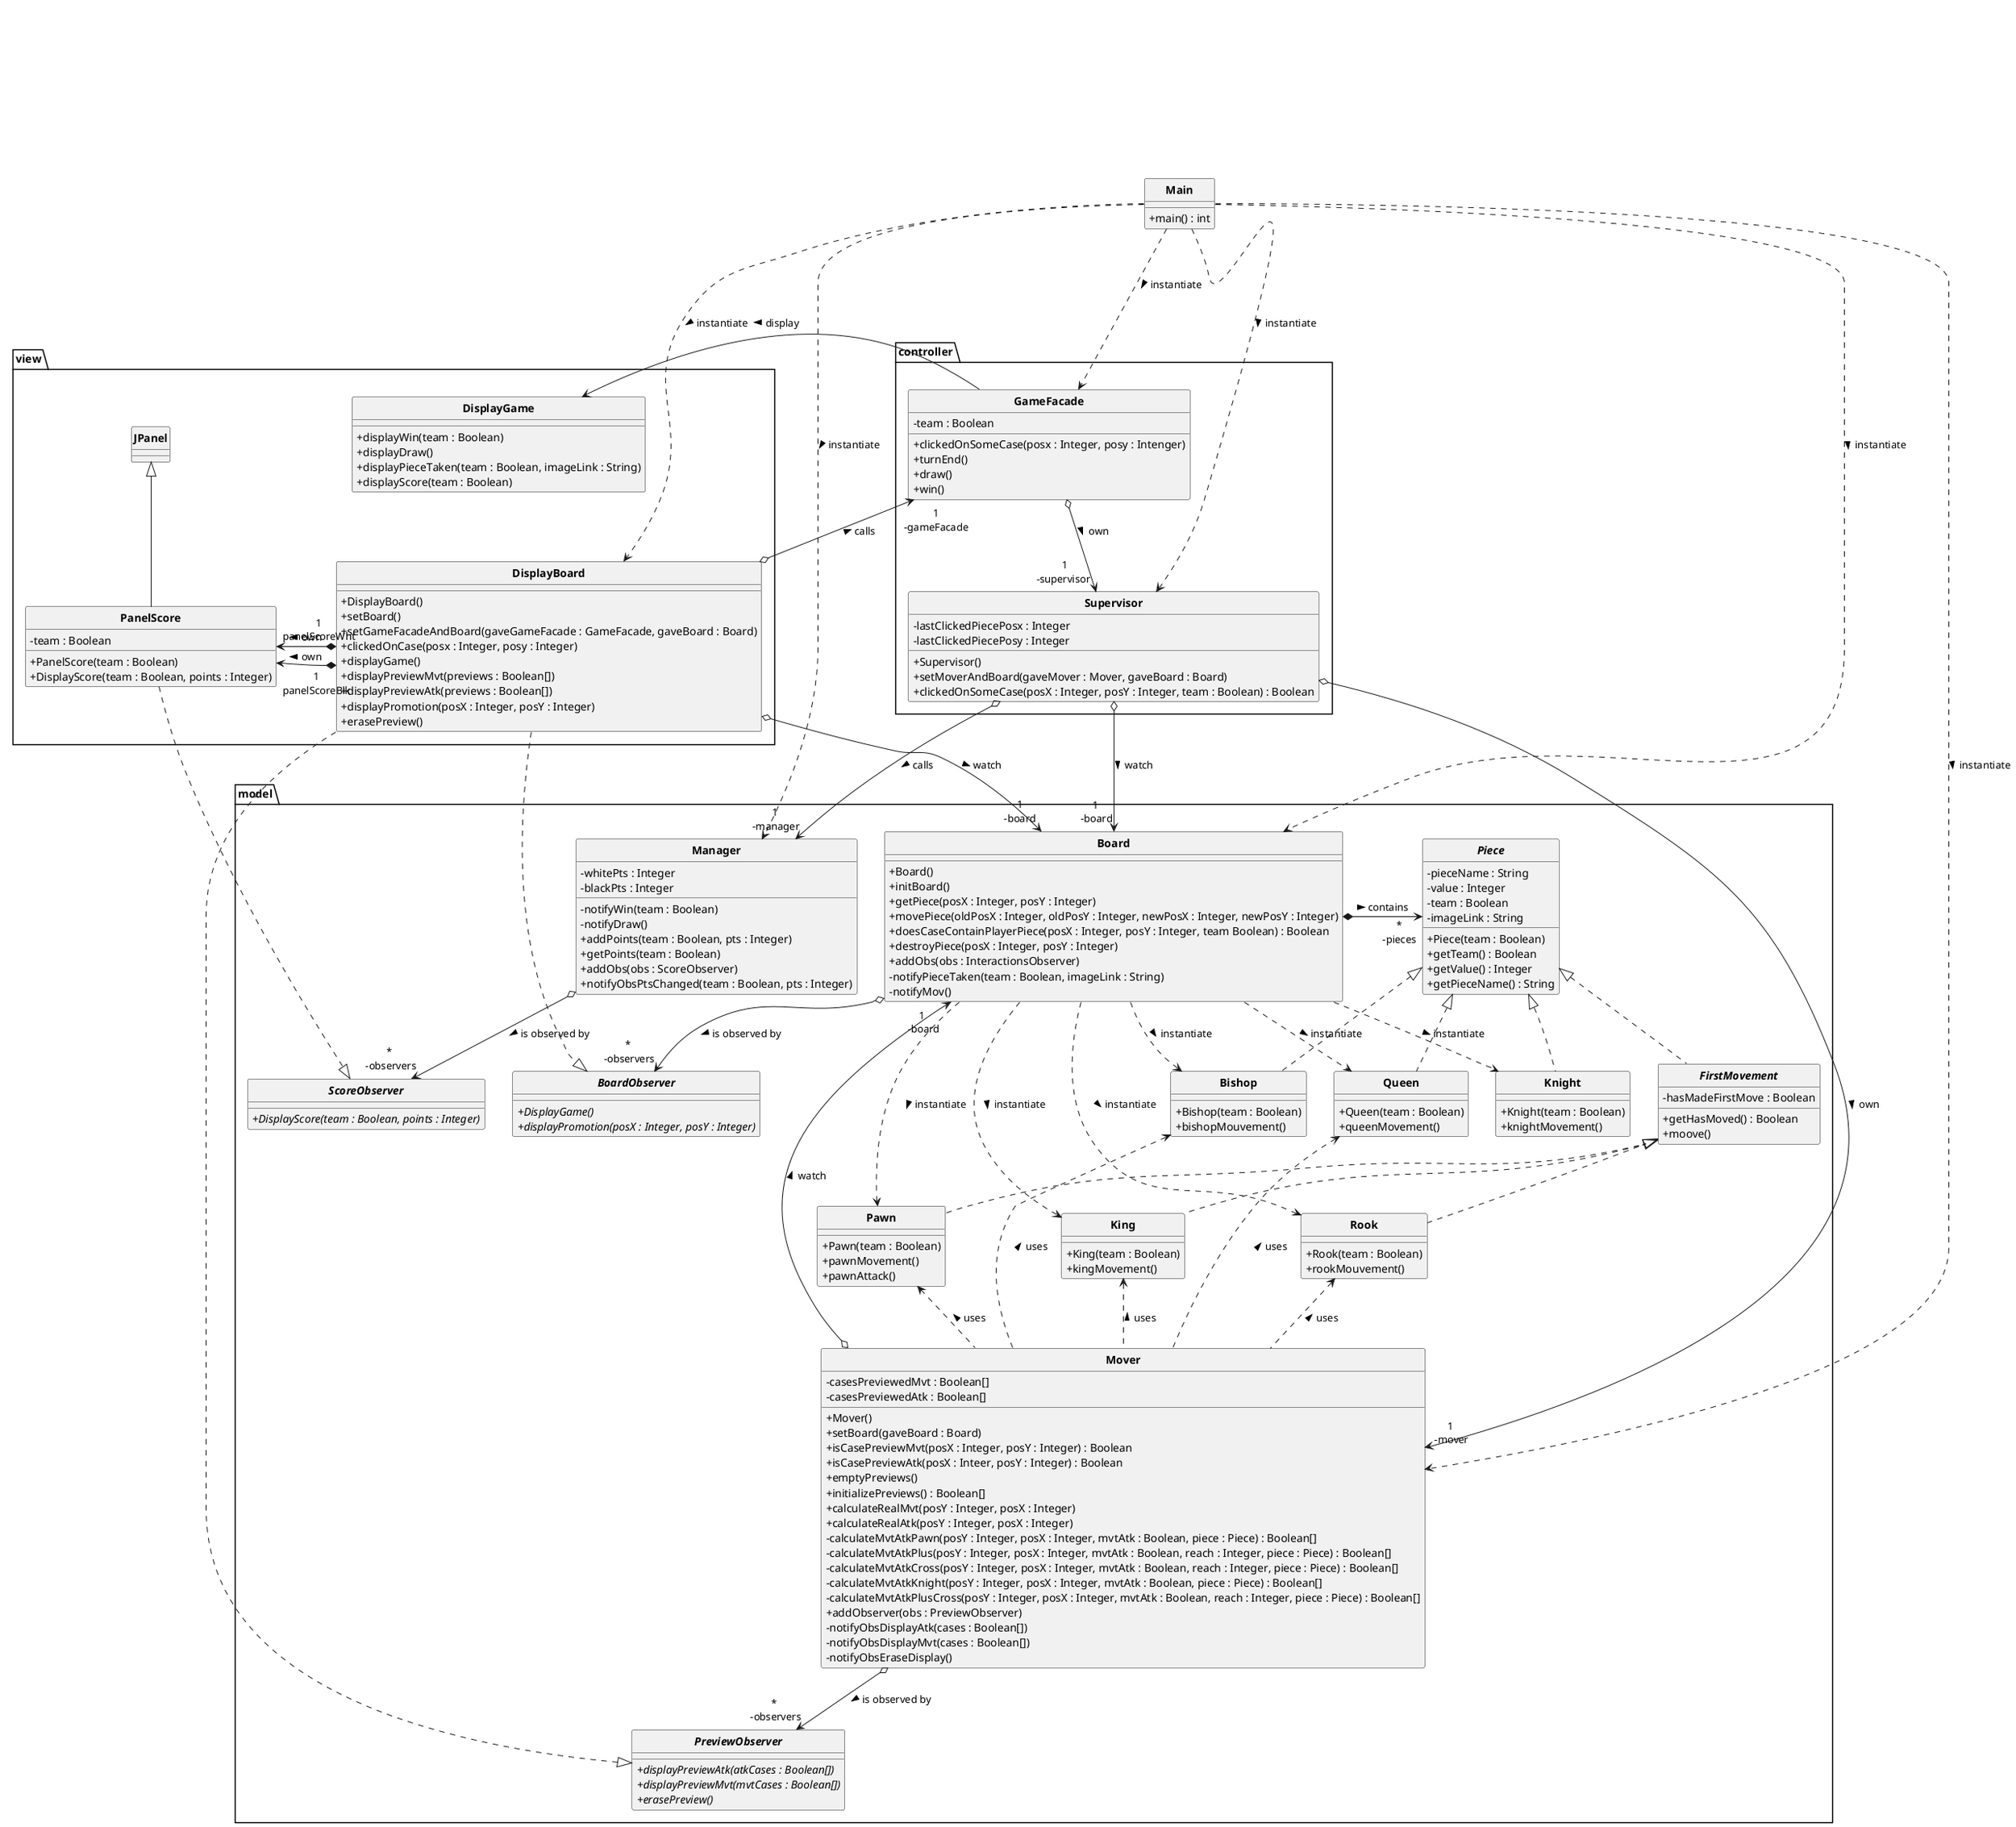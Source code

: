  @startuml


'a faire, trouver comment faire le "enroque"

    skinparam style strictuml
    skinparam classAttributeIconSize 0
    skinparam classFontStyle Bold
    hide enum methods

    class Main{
        + main() : int
    }


' allait dans board, changé
' + movePiece(oldPosX : Integer, oldPosY : Integer, newPosX : Integer, newPosY : Integer)


    package model{
        class Board{
            + Board()
            + initBoard()
            + getPiece(posX : Integer, posY : Integer)
            + movePiece(oldPosX : Integer, oldPosY : Integer, newPosX : Integer, newPosY : Integer)
            + doesCaseContainPlayerPiece(posX : Integer, posY : Integer, team Boolean) : Boolean
            + destroyPiece(posX : Integer, posY : Integer)
            + addObs(obs : InteractionsObserver)
            - notifyPieceTaken(team : Boolean, imageLink : String)
            - notifyMov()
        }

        class Mover{
            - casesPreviewedMvt : Boolean[]
            - casesPreviewedAtk : Boolean[]
            + Mover()
            + setBoard(gaveBoard : Board)
            + isCasePreviewMvt(posX : Integer, posY : Integer) : Boolean
            + isCasePreviewAtk(posX : Inteer, posY : Integer) : Boolean
            + emptyPreviews()
            + initializePreviews() : Boolean[]
            + calculateRealMvt(posY : Integer, posX : Integer)
            + calculateRealAtk(posY : Integer, posX : Integer)
            - calculateMvtAtkPawn(posY : Integer, posX : Integer, mvtAtk : Boolean, piece : Piece) : Boolean[]
            ' the Boolean mvts, when true calcul the mvt, when false calcul the atk
            - calculateMvtAtkPlus(posY : Integer, posX : Integer, mvtAtk : Boolean, reach : Integer, piece : Piece) : Boolean[]
            - calculateMvtAtkCross(posY : Integer, posX : Integer, mvtAtk : Boolean, reach : Integer, piece : Piece) : Boolean[]
            - calculateMvtAtkKnight(posY : Integer, posX : Integer, mvtAtk : Boolean, piece : Piece) : Boolean[]
            - calculateMvtAtkPlusCross(posY : Integer, posX : Integer, mvtAtk : Boolean, reach : Integer, piece : Piece) : Boolean[]
            + addObserver(obs : PreviewObserver)
            - notifyObsDisplayAtk(cases : Boolean[])
            - notifyObsDisplayMvt(cases : Boolean[])
            - notifyObsEraseDisplay()
        }

        interface PreviewObserver{
            + {abstract} displayPreviewAtk(atkCases : Boolean[])
            + {abstract} displayPreviewMvt(mvtCases : Boolean[])
            + {abstract} erasePreview()
        }

        abstract class Piece{
            - pieceName : String
            - value : Integer
            - team : Boolean
            - imageLink : String

            + Piece(team : Boolean) 
            + getTeam() : Boolean
            + getValue() : Integer
            + getPieceName() : String
        }

        class Pawn implements FirstMovement{
            + Pawn(team : Boolean)
            + pawnMovement()
            + pawnAttack()
        }

        abstract class FirstMovement implements Piece{
            - hasMadeFirstMove : Boolean
            + getHasMoved() : Boolean
            + moove()
        }

        class King implements FirstMovement{
            + King(team : Boolean)
            + kingMovement()
        }

        class Queen implements Piece{
            + Queen(team : Boolean)
            + queenMovement()
        }

        class Bishop implements Piece{
            + Bishop(team : Boolean) 
            + bishopMouvement()
        }

        class Rook implements FirstMovement{
            + Rook(team : Boolean)
            + rookMouvement()
        }

        class Knight implements Piece{
            + Knight(team : Boolean)
            + knightMovement()
        }

        interface BoardObserver{
            + {abstract} DisplayGame()
            + {abstract} displayPromotion(posX : Integer, posY : Integer)
        }

        class Manager{
            - whitePts : Integer
            - blackPts : Integer
            - notifyWin(team : Boolean)
            - notifyDraw()
            + addPoints(team : Boolean, pts : Integer)
            + getPoints(team : Boolean)
            + addObs(obs : ScoreObserver)
            + notifyObsPtsChanged(team : Boolean, pts : Integer)
        }

        interface ScoreObserver{
            + {abstract} DisplayScore(team : Boolean, points : Integer)
        }


    }
' + caseInfo(posx : Integer, posy : Integer)


' 
    package controller{

        class Supervisor{
            - lastClickedPiecePosx : Integer
            - lastClickedPiecePosy : Integer 
            ' on garde pas une piece en privé car on peut trouver la piece selon sa position
            + Supervisor()
            + setMoverAndBoard(gaveMover : Mover, gaveBoard : Board)
            + clickedOnSomeCase(posX : Integer, posY : Integer, team : Boolean) : Boolean
        }

        class GameFacade{
            - team : Boolean
            + clickedOnSomeCase(posx : Integer, posy : Intenger)
            + turnEnd()
            + draw()
            + win()
        }

    }

    package view{
        class DisplayBoard{
            + DisplayBoard()
            + setBoard()
            + setGameFacadeAndBoard(gaveGameFacade : GameFacade, gaveBoard : Board)
            + clickedOnCase(posx : Integer, posy : Integer)
            + displayGame()
            + displayPreviewMvt(previews : Boolean[])
            + displayPreviewAtk(previews : Boolean[])
            + displayPromotion(posX : Integer, posY : Integer)
            + erasePreview()
        }

        class DisplayGame{
            + displayWin(team : Boolean)
            + displayDraw()
            + displayPieceTaken(team : Boolean, imageLink : String)
            + displayScore(team : Boolean)
        }


        class PanelScore extends JPanel{
            - team : Boolean
            + PanelScore(team : Boolean)
            + DisplayScore(team : Boolean, points : Integer)
        }

        
    }

'class PanelBoard{}
'class PanelPlayer{}

    'main
    Main ..> Board : > instantiate 
    Main ...> GameFacade : > instantiate 
    Main ..> DisplayBoard : > instantiate 
    Main ..> Supervisor : > instantiate 
    Main ..> Manager : > instantiate 
    Main ..> Mover : > instantiate 
    
    'view
    'DisplayBoard o-d-> PanelBoard : "use >"
    'DisplayBoard o--> PanelPlayer : "use >"

    'model
    Board  o--> "*\n -observers" BoardObserver : > is observed by
    Manager  o--> "*\n -observers" ScoreObserver : > is observed by
    Mover  o--> "*\n -observers" PreviewObserver : > is observed by
   
    ' Piece <|.down.. Knight 
    ' Piece <|.down.. Pawn 
    ' Piece <|.down.. Bishop 
    ' Piece <|.down.. Rook 
    ' Piece <|.down.. King 
    ' Piece <|.down.. Queen 

    Board ..> Pawn : > instantiate 
    Board ..> Knight : > instantiate 
    Board ..> Bishop : > instantiate 
    Board ..> Rook : > instantiate 
    Board ..> King : > instantiate 
    Board ..> Queen : > instantiate 

    Board *-> "*\n-pieces" Piece : > contains

    'controller
    GameFacade o--> "1\n-supervisor " Supervisor : > own
   

    'view
    DisplayBoard *-> "1\npanelScoreWht" PanelScore : > own
    DisplayBoard *-> "1\npanelScoreBlk" PanelScore : > own

    'relation view - controller
    'cette relation envoie la position de la case cliquee a controller
    DisplayBoard o-right-> "1\n-gameFacade" GameFacade : > calls  
    GameFacade -> DisplayGame : > display
    
    'relation view - model
    DisplayBoard .down.|> BoardObserver : ""
    DisplayBoard .down.|> PreviewObserver : ""
    DisplayBoard o-down-> "1\n-board" Board : > watch
    PanelScore ..|> ScoreObserver

    'relation controller - model
    Supervisor o--> "1\n -board" Board : > watch 
    Supervisor o-r-> "1\n -mover" Mover : > own 


    'layout
    Supervisor o-> "1\n -manager" Manager : > calls 
    
    'DisplayBoard -[hidden]> Supervisor : "consults >"

    Mover  o-> "1\n -board" Board : > watch
    Mover .u.> Rook : > uses
    Mover .u.> Pawn : > uses
    Mover .u.> King : > uses
    Mover .u.> Bishop : > uses
    Mover .u.> Queen : > uses


    @enduml